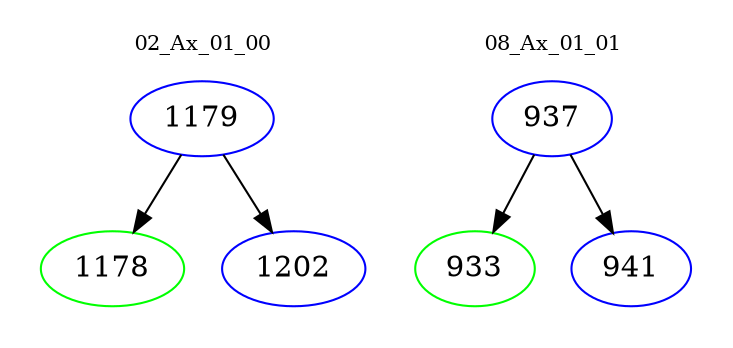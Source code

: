 digraph{
subgraph cluster_0 {
color = white
label = "02_Ax_01_00";
fontsize=10;
T0_1179 [label="1179", color="blue"]
T0_1179 -> T0_1178 [color="black"]
T0_1178 [label="1178", color="green"]
T0_1179 -> T0_1202 [color="black"]
T0_1202 [label="1202", color="blue"]
}
subgraph cluster_1 {
color = white
label = "08_Ax_01_01";
fontsize=10;
T1_937 [label="937", color="blue"]
T1_937 -> T1_933 [color="black"]
T1_933 [label="933", color="green"]
T1_937 -> T1_941 [color="black"]
T1_941 [label="941", color="blue"]
}
}
